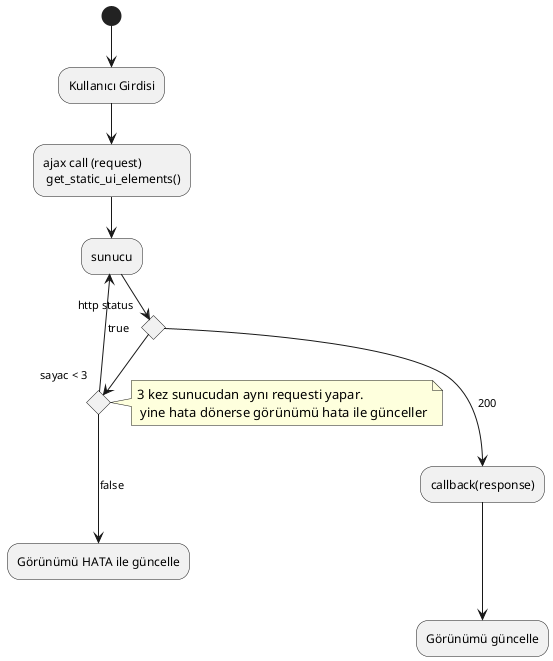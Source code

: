 @startuml

(*) --> "Kullanıcı Girdisi"
--> "ajax call (request) \n get_static_ui_elements()"
--> "sunucu"

if "http status" then
  --->[200] "callback(response)"
  ---> "Görünümü güncelle"
else
  if "sayac < 3" then
  note right: 3 kez sunucudan aynı requesti yapar. \n yine hata dönerse görünümü hata ile günceller
      --->[false] "Görünümü HATA ile güncelle"
  else
      -left->[true] "sunucu"
  endif
endif

@enduml
